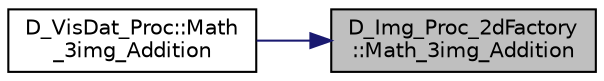 digraph "D_Img_Proc_2dFactory::Math_3img_Addition"
{
 // LATEX_PDF_SIZE
  edge [fontname="Helvetica",fontsize="10",labelfontname="Helvetica",labelfontsize="10"];
  node [fontname="Helvetica",fontsize="10",shape=record];
  rankdir="RL";
  Node1 [label="D_Img_Proc_2dFactory\l::Math_3img_Addition",height=0.2,width=0.4,color="black", fillcolor="grey75", style="filled", fontcolor="black",tooltip=" "];
  Node1 -> Node2 [dir="back",color="midnightblue",fontsize="10",style="solid",fontname="Helvetica"];
  Node2 [label="D_VisDat_Proc::Math\l_3img_Addition",height=0.2,width=0.4,color="black", fillcolor="white", style="filled",URL="$class_d___vis_dat___proc.html#a3c3f538f1d669bdab2fcbd96adbb067b",tooltip=" "];
}
